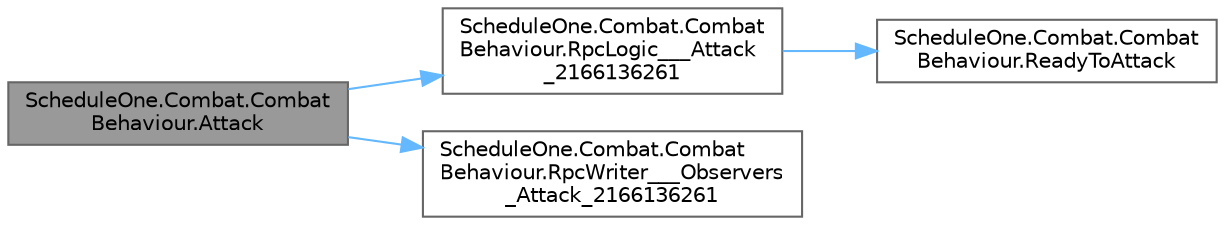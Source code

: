 digraph "ScheduleOne.Combat.CombatBehaviour.Attack"
{
 // LATEX_PDF_SIZE
  bgcolor="transparent";
  edge [fontname=Helvetica,fontsize=10,labelfontname=Helvetica,labelfontsize=10];
  node [fontname=Helvetica,fontsize=10,shape=box,height=0.2,width=0.4];
  rankdir="LR";
  Node1 [id="Node000001",label="ScheduleOne.Combat.Combat\lBehaviour.Attack",height=0.2,width=0.4,color="gray40", fillcolor="grey60", style="filled", fontcolor="black",tooltip=" "];
  Node1 -> Node2 [id="edge1_Node000001_Node000002",color="steelblue1",style="solid",tooltip=" "];
  Node2 [id="Node000002",label="ScheduleOne.Combat.Combat\lBehaviour.RpcLogic___Attack\l_2166136261",height=0.2,width=0.4,color="grey40", fillcolor="white", style="filled",URL="$class_schedule_one_1_1_combat_1_1_combat_behaviour.html#a30269925889a0653e8fe77a4ca9e5d54",tooltip=" "];
  Node2 -> Node3 [id="edge2_Node000002_Node000003",color="steelblue1",style="solid",tooltip=" "];
  Node3 [id="Node000003",label="ScheduleOne.Combat.Combat\lBehaviour.ReadyToAttack",height=0.2,width=0.4,color="grey40", fillcolor="white", style="filled",URL="$class_schedule_one_1_1_combat_1_1_combat_behaviour.html#a4bd93f4b9212b42869a839bdfbbba185",tooltip=" "];
  Node1 -> Node4 [id="edge3_Node000001_Node000004",color="steelblue1",style="solid",tooltip=" "];
  Node4 [id="Node000004",label="ScheduleOne.Combat.Combat\lBehaviour.RpcWriter___Observers\l_Attack_2166136261",height=0.2,width=0.4,color="grey40", fillcolor="white", style="filled",URL="$class_schedule_one_1_1_combat_1_1_combat_behaviour.html#a9af0c4194bc6f8a32a66a14798994422",tooltip=" "];
}
